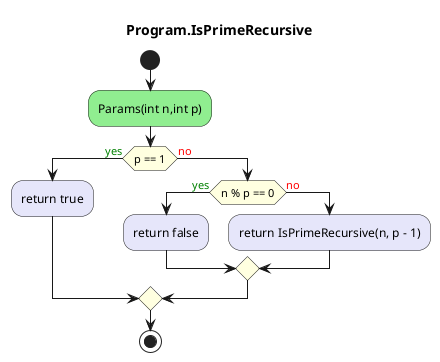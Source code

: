 @startuml Program.IsPrimeRecursive
title Program.IsPrimeRecursive
start
#LightGreen:Params(int n,int p);
#LightYellow:if (p == 1) then (<color:green>yes)
        #Lavender:return true;
    else (<color:red>no)
        #LightYellow:if (n % p == 0) then (<color:green>yes)
                #Lavender:return false;
            else (<color:red>no)
                    #Lavender:return IsPrimeRecursive(n, p - 1);
        endif
endif
stop
@enduml
